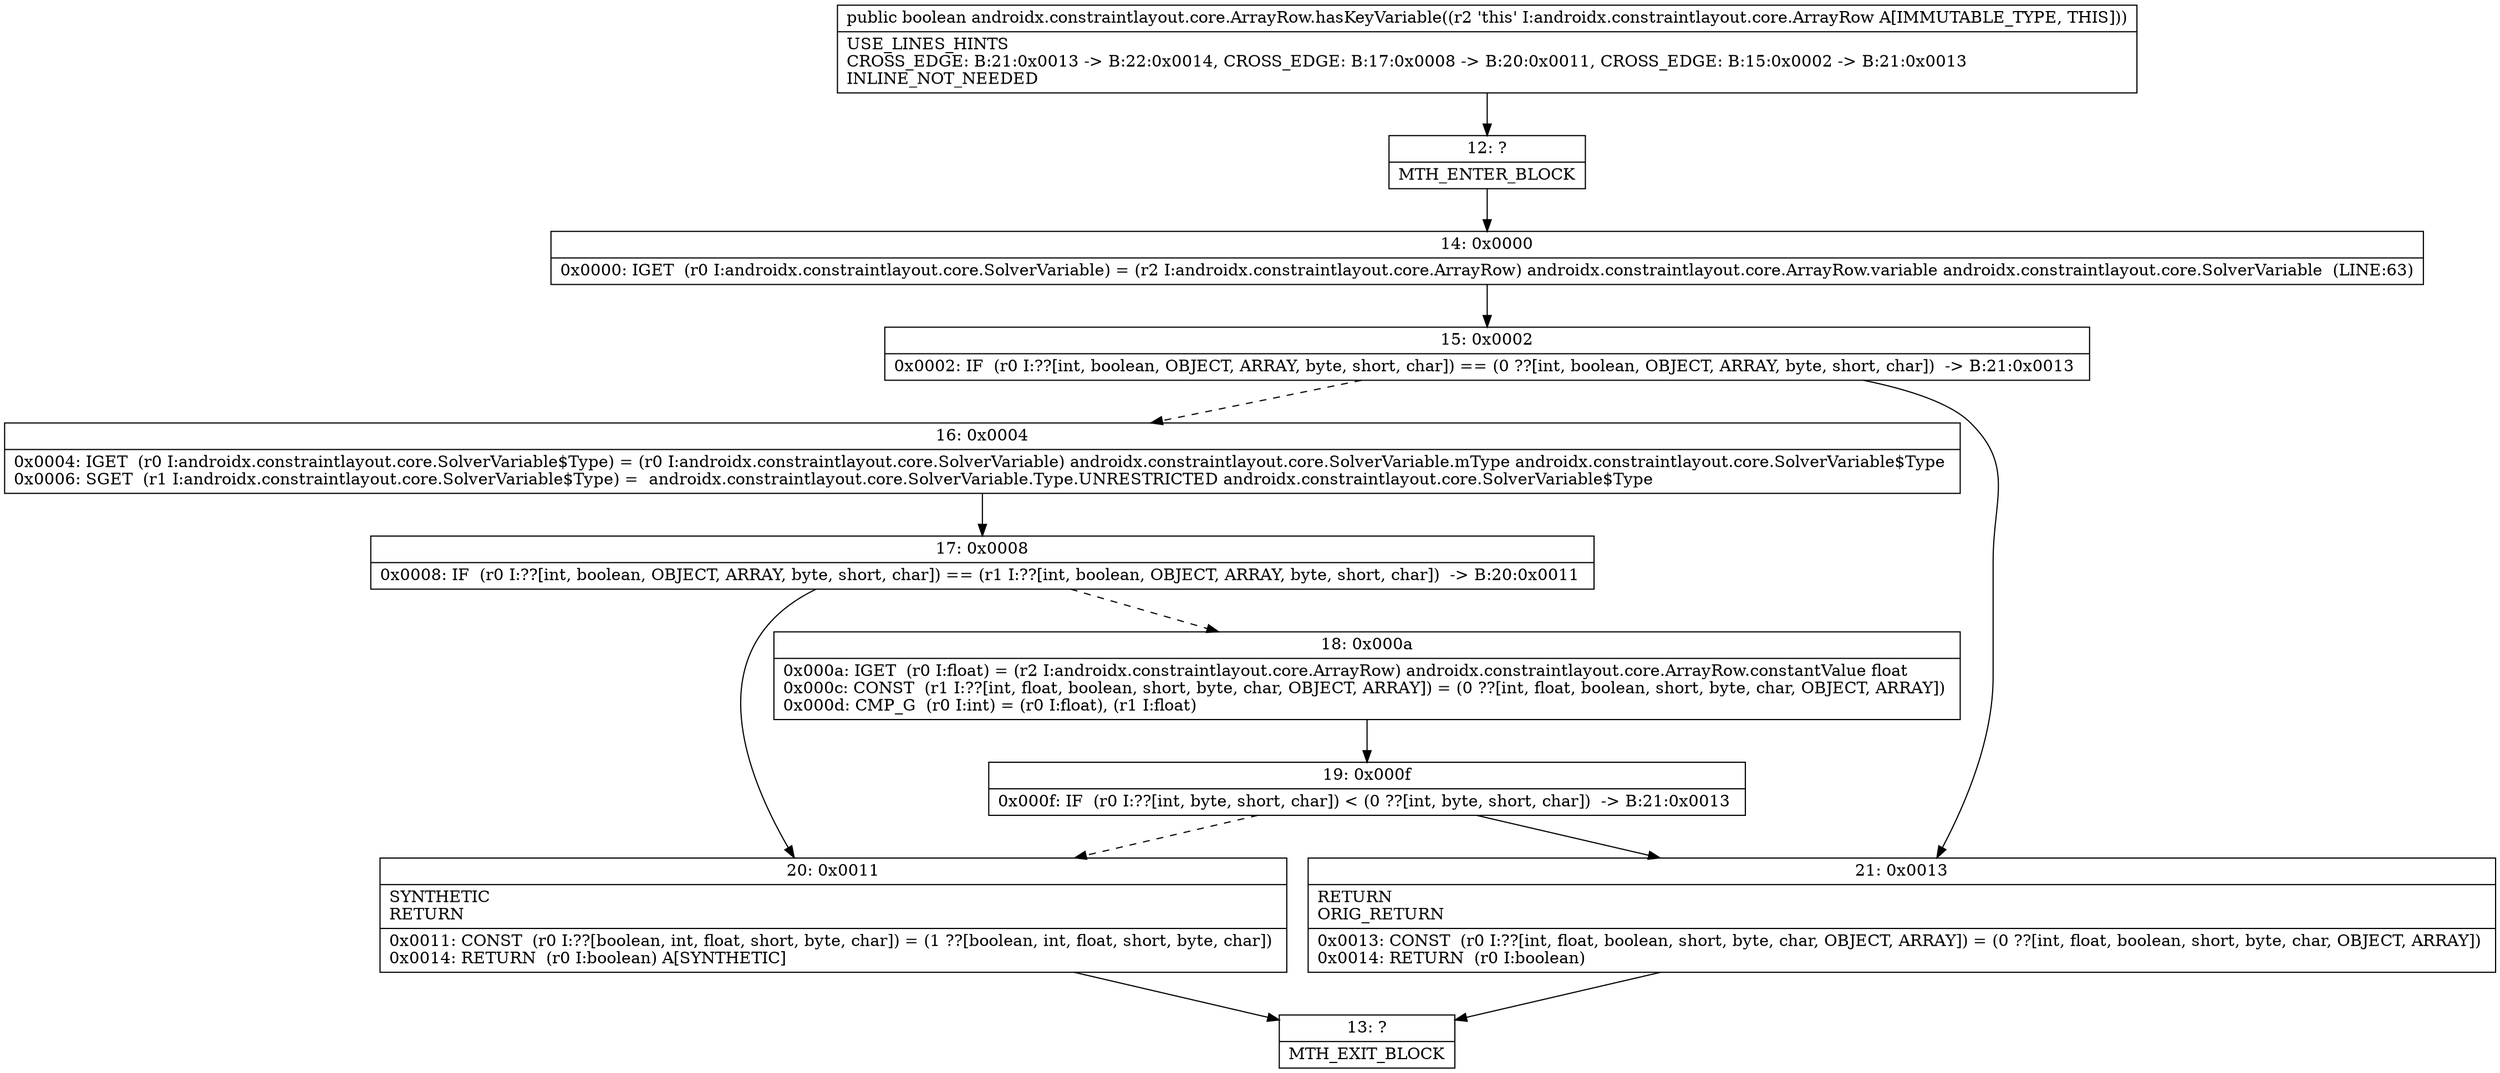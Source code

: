 digraph "CFG forandroidx.constraintlayout.core.ArrayRow.hasKeyVariable()Z" {
Node_12 [shape=record,label="{12\:\ ?|MTH_ENTER_BLOCK\l}"];
Node_14 [shape=record,label="{14\:\ 0x0000|0x0000: IGET  (r0 I:androidx.constraintlayout.core.SolverVariable) = (r2 I:androidx.constraintlayout.core.ArrayRow) androidx.constraintlayout.core.ArrayRow.variable androidx.constraintlayout.core.SolverVariable  (LINE:63)\l}"];
Node_15 [shape=record,label="{15\:\ 0x0002|0x0002: IF  (r0 I:??[int, boolean, OBJECT, ARRAY, byte, short, char]) == (0 ??[int, boolean, OBJECT, ARRAY, byte, short, char])  \-\> B:21:0x0013 \l}"];
Node_16 [shape=record,label="{16\:\ 0x0004|0x0004: IGET  (r0 I:androidx.constraintlayout.core.SolverVariable$Type) = (r0 I:androidx.constraintlayout.core.SolverVariable) androidx.constraintlayout.core.SolverVariable.mType androidx.constraintlayout.core.SolverVariable$Type \l0x0006: SGET  (r1 I:androidx.constraintlayout.core.SolverVariable$Type) =  androidx.constraintlayout.core.SolverVariable.Type.UNRESTRICTED androidx.constraintlayout.core.SolverVariable$Type \l}"];
Node_17 [shape=record,label="{17\:\ 0x0008|0x0008: IF  (r0 I:??[int, boolean, OBJECT, ARRAY, byte, short, char]) == (r1 I:??[int, boolean, OBJECT, ARRAY, byte, short, char])  \-\> B:20:0x0011 \l}"];
Node_18 [shape=record,label="{18\:\ 0x000a|0x000a: IGET  (r0 I:float) = (r2 I:androidx.constraintlayout.core.ArrayRow) androidx.constraintlayout.core.ArrayRow.constantValue float \l0x000c: CONST  (r1 I:??[int, float, boolean, short, byte, char, OBJECT, ARRAY]) = (0 ??[int, float, boolean, short, byte, char, OBJECT, ARRAY]) \l0x000d: CMP_G  (r0 I:int) = (r0 I:float), (r1 I:float) \l}"];
Node_19 [shape=record,label="{19\:\ 0x000f|0x000f: IF  (r0 I:??[int, byte, short, char]) \< (0 ??[int, byte, short, char])  \-\> B:21:0x0013 \l}"];
Node_20 [shape=record,label="{20\:\ 0x0011|SYNTHETIC\lRETURN\l|0x0011: CONST  (r0 I:??[boolean, int, float, short, byte, char]) = (1 ??[boolean, int, float, short, byte, char]) \l0x0014: RETURN  (r0 I:boolean) A[SYNTHETIC]\l}"];
Node_13 [shape=record,label="{13\:\ ?|MTH_EXIT_BLOCK\l}"];
Node_21 [shape=record,label="{21\:\ 0x0013|RETURN\lORIG_RETURN\l|0x0013: CONST  (r0 I:??[int, float, boolean, short, byte, char, OBJECT, ARRAY]) = (0 ??[int, float, boolean, short, byte, char, OBJECT, ARRAY]) \l0x0014: RETURN  (r0 I:boolean) \l}"];
MethodNode[shape=record,label="{public boolean androidx.constraintlayout.core.ArrayRow.hasKeyVariable((r2 'this' I:androidx.constraintlayout.core.ArrayRow A[IMMUTABLE_TYPE, THIS]))  | USE_LINES_HINTS\lCROSS_EDGE: B:21:0x0013 \-\> B:22:0x0014, CROSS_EDGE: B:17:0x0008 \-\> B:20:0x0011, CROSS_EDGE: B:15:0x0002 \-\> B:21:0x0013\lINLINE_NOT_NEEDED\l}"];
MethodNode -> Node_12;Node_12 -> Node_14;
Node_14 -> Node_15;
Node_15 -> Node_16[style=dashed];
Node_15 -> Node_21;
Node_16 -> Node_17;
Node_17 -> Node_18[style=dashed];
Node_17 -> Node_20;
Node_18 -> Node_19;
Node_19 -> Node_20[style=dashed];
Node_19 -> Node_21;
Node_20 -> Node_13;
Node_21 -> Node_13;
}

